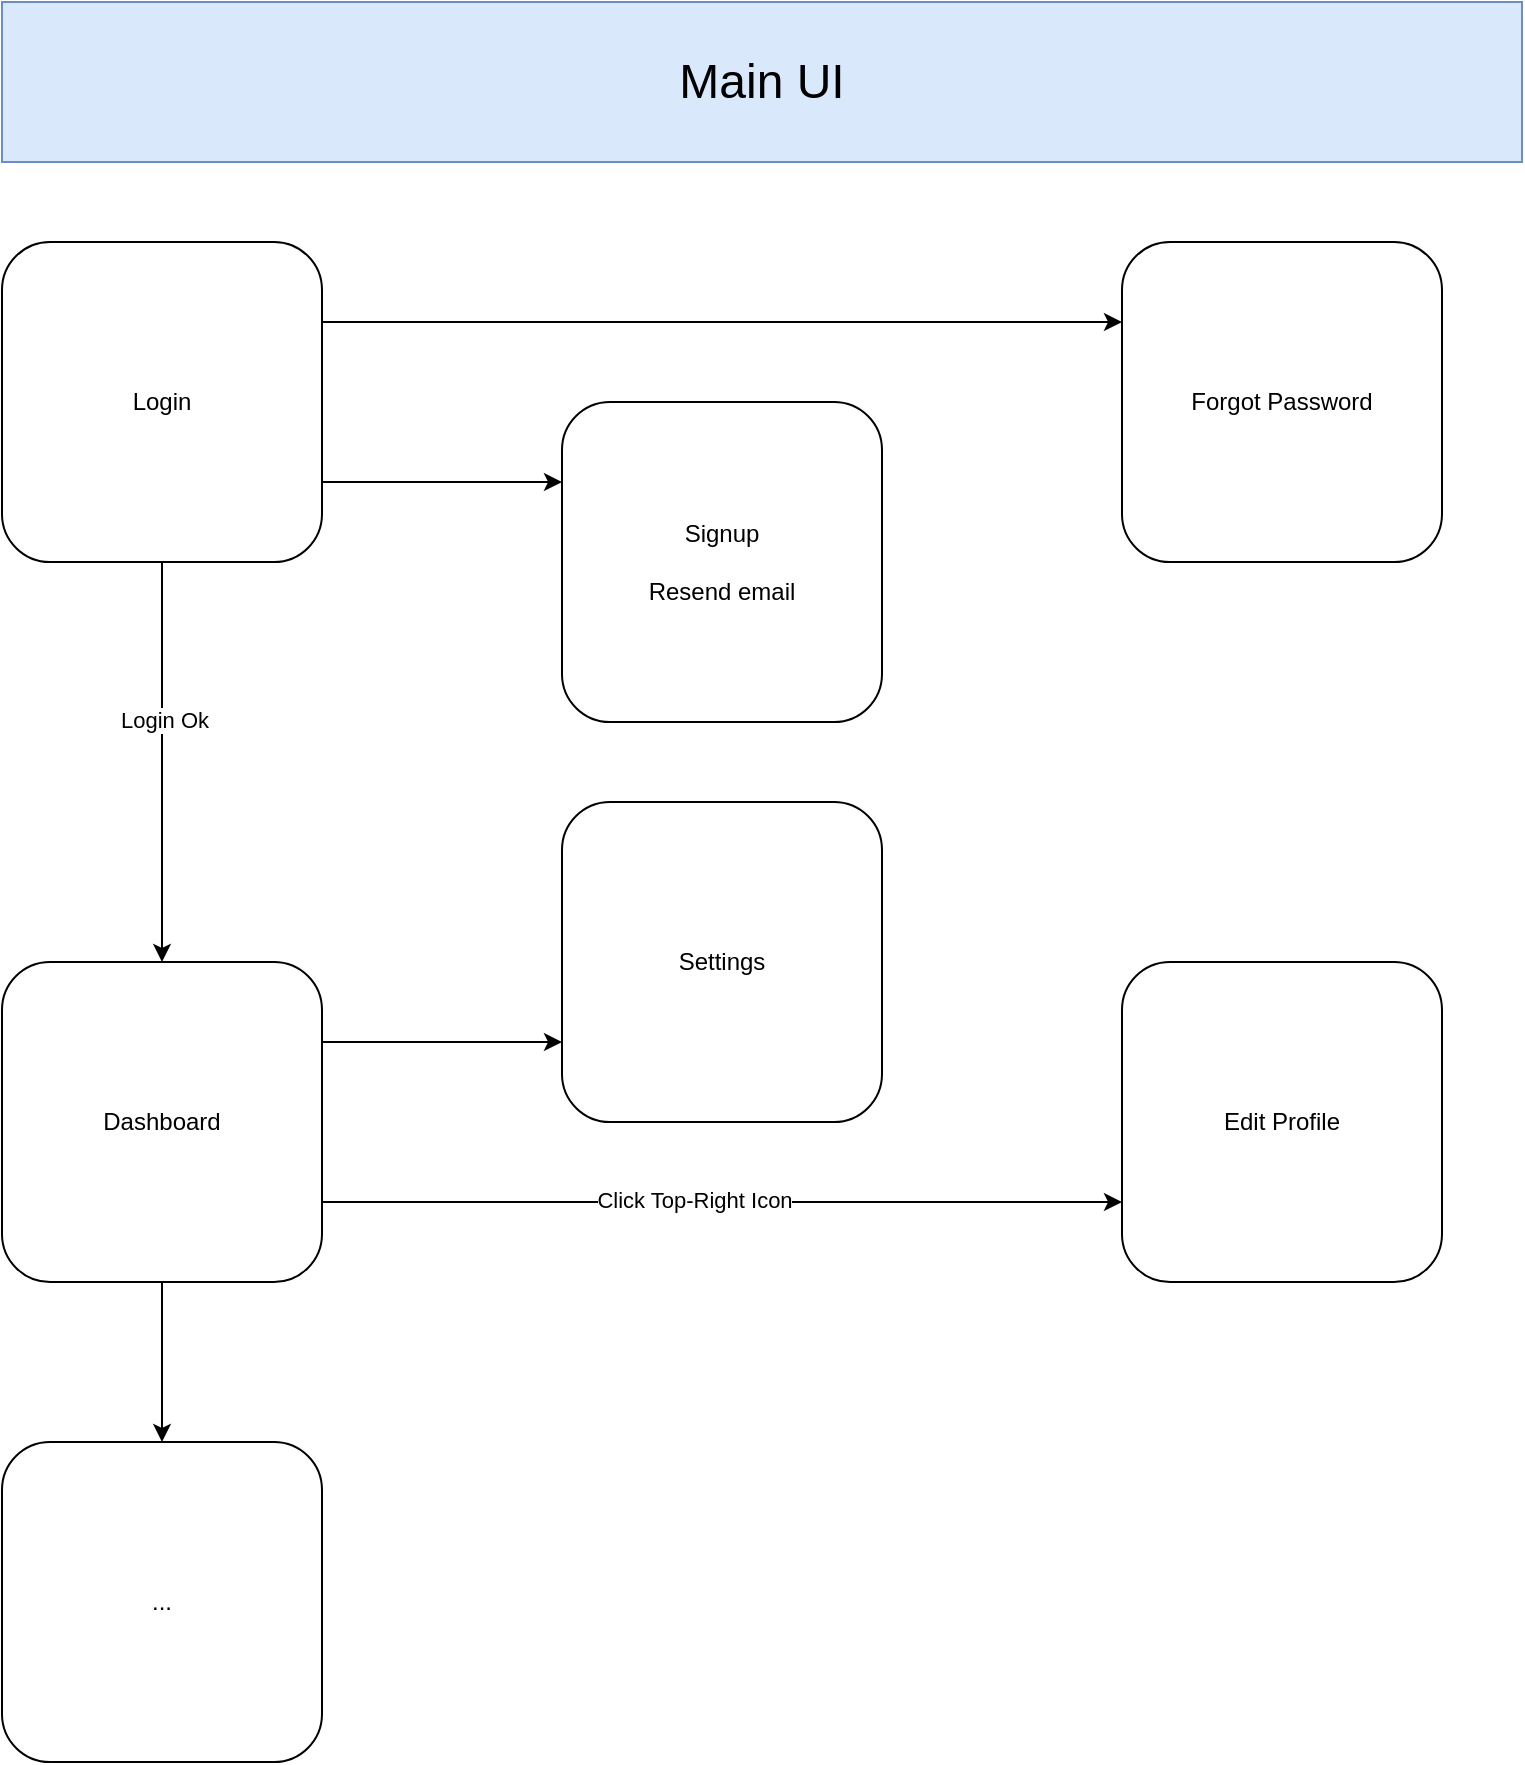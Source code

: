<mxfile version="14.5.1" type="device"><diagram id="Wp5mRfSnQi8DNPS-k5zx" name="Page-1"><mxGraphModel dx="1086" dy="829" grid="1" gridSize="10" guides="1" tooltips="1" connect="1" arrows="1" fold="1" page="1" pageScale="1" pageWidth="850" pageHeight="1100" math="0" shadow="0"><root><mxCell id="0"/><mxCell id="1" parent="0"/><mxCell id="Oxn9l2iptrk8PzpHYU1y-4" value="" style="endArrow=classic;html=1;entryX=0;entryY=0.25;entryDx=0;entryDy=0;exitX=1;exitY=0.75;exitDx=0;exitDy=0;" parent="1" source="Oxn9l2iptrk8PzpHYU1y-17" target="Oxn9l2iptrk8PzpHYU1y-19" edge="1"><mxGeometry width="50" height="50" relative="1" as="geometry"><mxPoint x="202" y="170" as="sourcePoint"/><mxPoint x="320" y="160" as="targetPoint"/></mxGeometry></mxCell><mxCell id="Oxn9l2iptrk8PzpHYU1y-5" value="" style="endArrow=classic;html=1;exitX=1;exitY=0.25;exitDx=0;exitDy=0;entryX=0;entryY=0.25;entryDx=0;entryDy=0;" parent="1" source="Oxn9l2iptrk8PzpHYU1y-17" target="Oxn9l2iptrk8PzpHYU1y-18" edge="1"><mxGeometry width="50" height="50" relative="1" as="geometry"><mxPoint x="200" y="80" as="sourcePoint"/><mxPoint x="600" y="80" as="targetPoint"/></mxGeometry></mxCell><mxCell id="Oxn9l2iptrk8PzpHYU1y-7" value="" style="endArrow=classic;html=1;entryX=0.5;entryY=0;entryDx=0;entryDy=0;" parent="1" source="Oxn9l2iptrk8PzpHYU1y-17" target="Oxn9l2iptrk8PzpHYU1y-20" edge="1"><mxGeometry width="50" height="50" relative="1" as="geometry"><mxPoint x="120" y="200" as="sourcePoint"/><mxPoint x="120" y="400" as="targetPoint"/></mxGeometry></mxCell><mxCell id="Oxn9l2iptrk8PzpHYU1y-9" value="Login Ok" style="edgeLabel;html=1;align=center;verticalAlign=middle;resizable=0;points=[];" parent="Oxn9l2iptrk8PzpHYU1y-7" vertex="1" connectable="0"><mxGeometry x="-0.217" y="1" relative="1" as="geometry"><mxPoint as="offset"/></mxGeometry></mxCell><mxCell id="Oxn9l2iptrk8PzpHYU1y-12" value="" style="endArrow=classic;html=1;exitX=1;exitY=0.25;exitDx=0;exitDy=0;entryX=0;entryY=0.75;entryDx=0;entryDy=0;" parent="1" source="Oxn9l2iptrk8PzpHYU1y-20" target="Oxn9l2iptrk8PzpHYU1y-21" edge="1"><mxGeometry width="50" height="50" relative="1" as="geometry"><mxPoint x="200" y="440" as="sourcePoint"/><mxPoint x="320" y="440" as="targetPoint"/></mxGeometry></mxCell><mxCell id="Oxn9l2iptrk8PzpHYU1y-13" value="" style="endArrow=classic;html=1;exitX=1;exitY=0.75;exitDx=0;exitDy=0;entryX=0;entryY=0.75;entryDx=0;entryDy=0;" parent="1" source="Oxn9l2iptrk8PzpHYU1y-20" target="Oxn9l2iptrk8PzpHYU1y-22" edge="1"><mxGeometry width="50" height="50" relative="1" as="geometry"><mxPoint x="200" y="520" as="sourcePoint"/><mxPoint x="600" y="520" as="targetPoint"/></mxGeometry></mxCell><mxCell id="Oxn9l2iptrk8PzpHYU1y-15" value="Click Top-Right Icon" style="edgeLabel;html=1;align=center;verticalAlign=middle;resizable=0;points=[];" parent="Oxn9l2iptrk8PzpHYU1y-13" vertex="1" connectable="0"><mxGeometry x="-0.07" y="1" relative="1" as="geometry"><mxPoint as="offset"/></mxGeometry></mxCell><mxCell id="Oxn9l2iptrk8PzpHYU1y-17" value="Login" style="rounded=1;whiteSpace=wrap;html=1;" parent="1" vertex="1"><mxGeometry x="40" y="160" width="160" height="160" as="geometry"/></mxCell><mxCell id="Oxn9l2iptrk8PzpHYU1y-18" value="Forgot Password" style="rounded=1;whiteSpace=wrap;html=1;" parent="1" vertex="1"><mxGeometry x="600" y="160" width="160" height="160" as="geometry"/></mxCell><mxCell id="Oxn9l2iptrk8PzpHYU1y-19" value="Signup&lt;br&gt;&lt;br&gt;Resend email" style="rounded=1;whiteSpace=wrap;html=1;" parent="1" vertex="1"><mxGeometry x="320" y="240" width="160" height="160" as="geometry"/></mxCell><mxCell id="Oxn9l2iptrk8PzpHYU1y-20" value="Dashboard" style="rounded=1;whiteSpace=wrap;html=1;" parent="1" vertex="1"><mxGeometry x="40" y="520" width="160" height="160" as="geometry"/></mxCell><mxCell id="Oxn9l2iptrk8PzpHYU1y-21" value="Settings" style="rounded=1;whiteSpace=wrap;html=1;" parent="1" vertex="1"><mxGeometry x="320" y="440" width="160" height="160" as="geometry"/></mxCell><mxCell id="Oxn9l2iptrk8PzpHYU1y-22" value="Edit Profile" style="rounded=1;whiteSpace=wrap;html=1;" parent="1" vertex="1"><mxGeometry x="600" y="520" width="160" height="160" as="geometry"/></mxCell><mxCell id="Oxn9l2iptrk8PzpHYU1y-25" value="Main UI" style="text;html=1;strokeColor=#6c8ebf;fillColor=#dae8fc;align=center;verticalAlign=middle;whiteSpace=wrap;rounded=0;fontSize=24;" parent="1" vertex="1"><mxGeometry x="40" y="40" width="760" height="80" as="geometry"/></mxCell><mxCell id="Oxn9l2iptrk8PzpHYU1y-26" value="" style="endArrow=classic;html=1;fontSize=24;entryX=0.5;entryY=0;entryDx=0;entryDy=0;" parent="1" source="Oxn9l2iptrk8PzpHYU1y-20" target="Oxn9l2iptrk8PzpHYU1y-27" edge="1"><mxGeometry width="50" height="50" relative="1" as="geometry"><mxPoint x="400" y="720" as="sourcePoint"/><mxPoint x="120" y="760" as="targetPoint"/></mxGeometry></mxCell><mxCell id="Oxn9l2iptrk8PzpHYU1y-27" value="..." style="rounded=1;whiteSpace=wrap;html=1;" parent="1" vertex="1"><mxGeometry x="40" y="760" width="160" height="160" as="geometry"/></mxCell></root></mxGraphModel></diagram></mxfile>